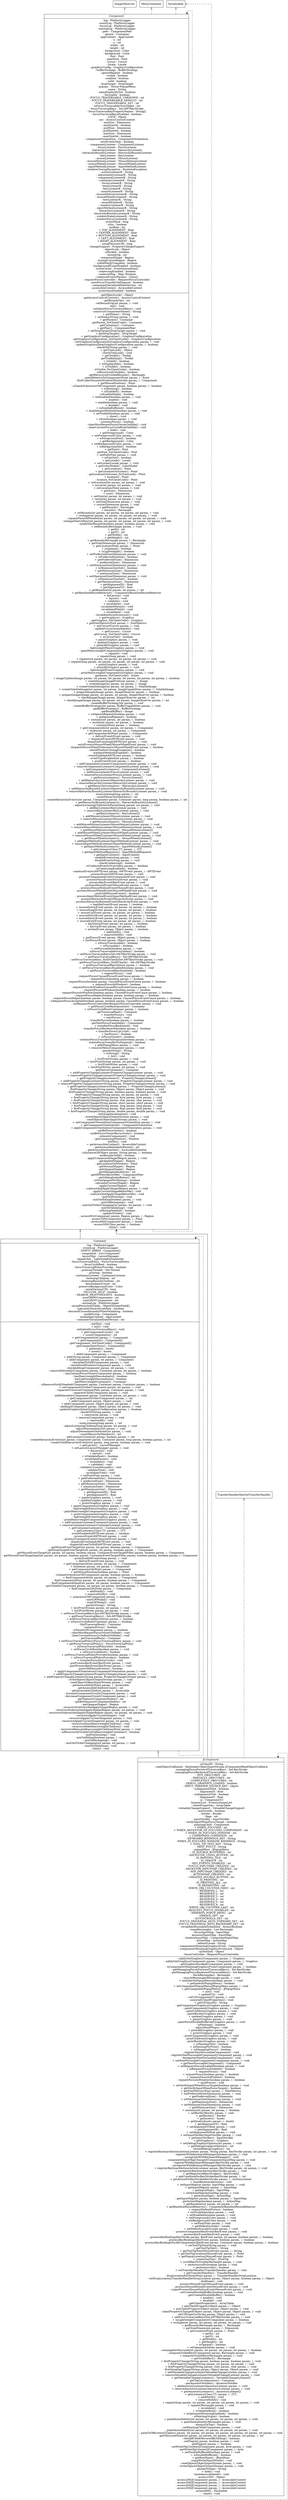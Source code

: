 digraph uml{rankdir=BT;splines=ortho;concentrate=true;node[shape = box];JComponent->Container [arrowhead="onormal"];Container->Component [arrowhead="onormal"];Component->ImageObserver [arrowhead="onormal",style="dashed"];Component->MenuContainer [arrowhead="onormal",style="dashed"];Component->Serializable [arrowhead="onormal",style="dashed"];Component[shape = "record",label=<{ <i>Component</i>|- log : PlatformLogger<br/>- eventLog : PlatformLogger<br/>- focusLog : PlatformLogger<br/>- mixingLog : PlatformLogger<br/>- peer : ComponentPeer<br/>- parent : Container<br/>- appContext : AppContext<br/>- x : int<br/>- y : int<br/>- width : int<br/>- height : int<br/>- foreground : Color<br/>- background : Color<br/>- font : Font<br/>- peerFont : Font<br/>- cursor : Cursor<br/>- locale : Locale<br/>- graphicsConfig : GraphicsConfiguration<br/>- bufferStrategy : BufferStrategy<br/>- ignoreRepaint : boolean<br/>- visible : boolean<br/>- enabled : boolean<br/>- valid : boolean<br/>- dropTarget : DropTarget<br/>- popups : Vector:PopupMenu<br/>- name : String<br/>- nameExplicitlySet : boolean<br/>- focusable : boolean<br/>- FOCUS_TRAVERSABLE_UNKNOWN : int<br/>- FOCUS_TRAVERSABLE_DEFAULT : int<br/>- FOCUS_TRAVERSABLE_SET : int<br/>- isFocusTraversableOverridden : int<br/>- focusTraversalKeys : Set:AWTKeyStroke<br/>- focusTraversalKeyPropertyNames : String[]<br/>- focusTraversalKeysEnabled : boolean<br/>- LOCK : Object<br/>- acc : AccessControlContext<br/>- minSize : Dimension<br/>- minSizeSet : boolean<br/>- prefSize : Dimension<br/>- prefSizeSet : boolean<br/>- maxSize : Dimension<br/>- maxSizeSet : boolean<br/>- componentOrientation : ComponentOrientation<br/>- newEventsOnly : boolean<br/>- componentListener : ComponentListener<br/>- focusListener : FocusListener<br/>- hierarchyListener : HierarchyListener<br/>- hierarchyBoundsListener : HierarchyBoundsListener<br/>- keyListener : KeyListener<br/>- mouseListener : MouseListener<br/>- mouseMotionListener : MouseMotionListener<br/>- mouseWheelListener : MouseWheelListener<br/>- inputMethodListener : InputMethodListener<br/>- windowClosingException : RuntimeException<br/>- actionListenerK : String<br/>- adjustmentListenerK : String<br/>- componentListenerK : String<br/>- containerListenerK : String<br/>- focusListenerK : String<br/>- itemListenerK : String<br/>- keyListenerK : String<br/>- mouseListenerK : String<br/>- mouseMotionListenerK : String<br/>- mouseWheelListenerK : String<br/>- textListenerK : String<br/>- ownedWindowK : String<br/>- windowListenerK : String<br/>- inputMethodListenerK : String<br/>- hierarchyListenerK : String<br/>- hierarchyBoundsListenerK : String<br/>- windowStateListenerK : String<br/>- windowFocusListenerK : String<br/>- eventMask : long<br/>- isInc : boolean<br/>- incRate : int<br/>+ TOP_ALIGNMENT : float<br/>+ CENTER_ALIGNMENT : float<br/>+ BOTTOM_ALIGNMENT : float<br/>+ LEFT_ALIGNMENT : float<br/>+ RIGHT_ALIGNMENT : float<br/>- serialVersionUID : long<br/>- changeSupport : PropertyChangeSupport<br/>- objectLock : Object<br/>- isPacked : boolean<br/>- boundsOp : int<br/>- compoundShape : Region<br/>- mixingCutoutRegion : Region<br/>- isAddNotifyComplete : boolean<br/>- backgroundEraseDisabled : boolean<br/>- eventCache : EventQueueItem[]<br/>- coalescingEnabled : boolean<br/>- coalesceMap : Map: Boolean<br/>- coalesceEventsParams : Class[]<br/>- requestFocusController : RequestFocusController<br/>- autoFocusTransferOnDisposal : boolean<br/>- componentSerializedDataVersion : int<br/>- accessibleContext : AccessibleContext<br/>- assertionsDisabled : boolean<br/>|- getObjectLock() : Object<br/>- getAccessControlContext() : AccessControlContext<br/>- getBoundsOp() : int<br/>- setBoundsOp(int param, ) : void<br/>- init() : void<br/>- initializeFocusTraversalKeys() : void<br/>- constructComponentName() : String<br/>+ getName() : String<br/>+ setName(String param, ) : void<br/>+ getParent() : Container<br/>- getParent_NoClientCode() : Container<br/>- getContainer() : Container<br/>+ getPeer() : ComponentPeer<br/>+ setDropTarget(DropTarget param, ) : void<br/>+ getDropTarget() : DropTarget<br/>+ getGraphicsConfiguration() : GraphicsConfiguration<br/>- getGraphicsConfiguration_NoClientCode() : GraphicsConfiguration<br/>- setGraphicsConfiguration(GraphicsConfiguration param, ) : void<br/>- updateGraphicsData(GraphicsConfiguration param, ) : boolean<br/>- checkGD(String param, ) : void<br/>+ getTreeLock() : Object<br/>- checkTreeLock() : void<br/>+ getToolkit() : Toolkit<br/>- getToolkitImpl() : Toolkit<br/>+ isValid() : boolean<br/>+ isDisplayable() : boolean<br/>+ isVisible() : boolean<br/>- isVisible_NoClientCode() : boolean<br/>- isRecursivelyVisible() : boolean<br/>- getRecursivelyVisibleBounds() : Rectangle<br/>- pointRelativeToComponent(Point param, ) : Point<br/>- findUnderMouseInWindow(PointerInfo param, ) : Component<br/>+ getMousePosition() : Point<br/>- isSameOrAncestorOf(Component param, boolean param, ) : boolean<br/>+ isShowing() : boolean<br/>+ isEnabled() : boolean<br/>- isEnabledImpl() : boolean<br/>+ setEnabled(boolean param, ) : void<br/>+ enable() : void<br/>+ enable(boolean param, ) : void<br/>+ disable() : void<br/>+ isDoubleBuffered() : boolean<br/>+ enableInputMethods(boolean param, ) : void<br/>+ setVisible(boolean param, ) : void<br/>+ show() : void<br/>+ show(boolean param, ) : void<br/>- containsFocus() : boolean<br/>- clearMostRecentFocusOwnerOnHide() : void<br/>- clearCurrentFocusCycleRootOnHide() : void<br/>+ hide() : void<br/>+ getForeground() : Color<br/>+ setForeground(Color param, ) : void<br/>+ isForegroundSet() : boolean<br/>+ getBackground() : Color<br/>+ setBackground(Color param, ) : void<br/>+ isBackgroundSet() : boolean<br/>+ getFont() : Font<br/>- getFont_NoClientCode() : Font<br/>+ setFont(Font param, ) : void<br/>+ isFontSet() : boolean<br/>+ getLocale() : Locale<br/>+ setLocale(Locale param, ) : void<br/>+ getColorModel() : ColorModel<br/>+ getLocation() : Point<br/>+ getLocationOnScreen() : Point<br/>- getLocationOnScreen_NoTreeLock() : Point<br/>+ location() : Point<br/>- location_NoClientCode() : Point<br/>+ setLocation(int param, int param, ) : void<br/>+ move(int param, int param, ) : void<br/>+ setLocation(Point param, ) : void<br/>+ getSize() : Dimension<br/>+ size() : Dimension<br/>+ setSize(int param, int param, ) : void<br/>+ resize(int param, int param, ) : void<br/>+ setSize(Dimension param, ) : void<br/>+ resize(Dimension param, ) : void<br/>+ getBounds() : Rectangle<br/>+ bounds() : Rectangle<br/>+ setBounds(int param, int param, int param, int param, ) : void<br/>+ reshape(int param, int param, int param, int param, ) : void<br/>- repaintParentIfNeeded(int param, int param, int param, int param, ) : void<br/>- reshapeNativePeer(int param, int param, int param, int param, int param, ) : void<br/>- notifyNewBounds(boolean param, boolean param, ) : void<br/>+ setBounds(Rectangle param, ) : void<br/>+ getX() : int<br/>+ getY() : int<br/>+ getWidth() : int<br/>+ getHeight() : int<br/>+ getBounds(Rectangle param, ) : Rectangle<br/>+ getSize(Dimension param, ) : Dimension<br/>+ getLocation(Point param, ) : Point<br/>+ isOpaque() : boolean<br/>+ isLightweight() : boolean<br/>+ setPreferredSize(Dimension param, ) : void<br/>+ isPreferredSizeSet() : boolean<br/>+ getPreferredSize() : Dimension<br/>+ preferredSize() : Dimension<br/>+ setMinimumSize(Dimension param, ) : void<br/>+ isMinimumSizeSet() : boolean<br/>+ getMinimumSize() : Dimension<br/>+ minimumSize() : Dimension<br/>+ setMaximumSize(Dimension param, ) : void<br/>+ isMaximumSizeSet() : boolean<br/>+ getMaximumSize() : Dimension<br/>+ getAlignmentX() : float<br/>+ getAlignmentY() : float<br/>+ getBaseline(int param, int param, ) : int<br/>+ getBaselineResizeBehavior() : ComponentBaselineResizeBehavior<br/>+ doLayout() : void<br/>+ layout() : void<br/>+ validate() : void<br/>+ invalidate() : void<br/>- invalidateParent() : void<br/>- invalidateIfValid() : void<br/>+ revalidate() : void<br/>- revalidateSynchronously() : void<br/>+ getGraphics() : Graphics<br/>- getGraphics_NoClientCode() : Graphics<br/>+ getFontMetrics(Font param, ) : FontMetrics<br/>+ setCursor(Cursor param, ) : void<br/>- updateCursorImmediately() : void<br/>+ getCursor() : Cursor<br/>- getCursor_NoClientCode() : Cursor<br/>+ isCursorSet() : boolean<br/>+ paint(Graphics param, ) : void<br/>+ update(Graphics param, ) : void<br/>+ paintAll(Graphics param, ) : void<br/>- lightweightPaint(Graphics param, ) : void<br/>- paintHeavyweightComponents(Graphics param, ) : void<br/>+ repaint() : void<br/>+ repaint(long param, ) : void<br/>+ repaint(int param, int param, int param, int param, ) : void<br/>+ repaint(long param, int param, int param, int param, int param, ) : void<br/>+ print(Graphics param, ) : void<br/>+ printAll(Graphics param, ) : void<br/>- lightweightPrint(Graphics param, ) : void<br/>- printHeavyweightComponents(Graphics param, ) : void<br/>- getInsets_NoClientCode() : Insets<br/>+ imageUpdate(Image param, int param, int param, int param, int param, int param, ) : boolean<br/>+ createImage(ImageProducer param, ) : Image<br/>+ createImage(int param, int param, ) : Image<br/>+ createVolatileImage(int param, int param, ) : VolatileImage<br/>+ createVolatileImage(int param, int param, ImageCapabilities param, ) : VolatileImage<br/>+ prepareImage(Image param, ImageObserver param, ) : boolean<br/>+ prepareImage(Image param, int param, int param, ImageObserver param, ) : boolean<br/>+ checkImage(Image param, ImageObserver param, ) : int<br/>+ checkImage(Image param, int param, int param, ImageObserver param, ) : int<br/>- createBufferStrategy(int param, ) : void<br/>- createBufferStrategy(int param, BufferCapabilities param, ) : void<br/>- getBufferStrategy() : BufferStrategy<br/>- getBackBuffer() : Image<br/>+ setIgnoreRepaint(boolean param, ) : void<br/>+ getIgnoreRepaint() : boolean<br/>+ contains(int param, int param, ) : boolean<br/>+ inside(int param, int param, ) : boolean<br/>+ contains(Point param, ) : boolean<br/>+ getComponentAt(int param, int param, ) : Component<br/>+ locate(int param, int param, ) : Component<br/>+ getComponentAt(Point param, ) : Component<br/>+ deliverEvent(Event param, ) : void<br/>+ dispatchEvent(AWTEvent param, ) : void<br/>- dispatchEventImpl(AWTEvent param, ) : void<br/>- autoProcessMouseWheel(MouseWheelEvent param, ) : void<br/>- dispatchMouseWheelToAncestor(MouseWheelEvent param, ) : boolean<br/>- checkWindowClosingException() : boolean<br/>- areInputMethodsEnabled() : boolean<br/>- eventEnabled(AWTEvent param, ) : boolean<br/>- eventTypeEnabled(int param, ) : boolean<br/>+ postEvent(Event param, ) : boolean<br/>+ addComponentListener(ComponentListener param, ) : void<br/>+ removeComponentListener(ComponentListener param, ) : void<br/>+ getComponentListeners() : ComponentListener[]<br/>+ addFocusListener(FocusListener param, ) : void<br/>+ removeFocusListener(FocusListener param, ) : void<br/>+ getFocusListeners() : FocusListener[]<br/>+ addHierarchyListener(HierarchyListener param, ) : void<br/>+ removeHierarchyListener(HierarchyListener param, ) : void<br/>+ getHierarchyListeners() : HierarchyListener[]<br/>+ addHierarchyBoundsListener(HierarchyBoundsListener param, ) : void<br/>+ removeHierarchyBoundsListener(HierarchyBoundsListener param, ) : void<br/>- numListening(long param, ) : int<br/>- countHierarchyMembers() : int<br/>- createHierarchyEvents(int param, Component param, Container param, long param, boolean param, ) : int<br/>+ getHierarchyBoundsListeners() : HierarchyBoundsListener[]<br/>- adjustListeningChildrenOnParent(long param, int param, ) : void<br/>+ addKeyListener(KeyListener param, ) : void<br/>+ removeKeyListener(KeyListener param, ) : void<br/>+ getKeyListeners() : KeyListener[]<br/>+ addMouseListener(MouseListener param, ) : void<br/>+ removeMouseListener(MouseListener param, ) : void<br/>+ getMouseListeners() : MouseListener[]<br/>+ addMouseMotionListener(MouseMotionListener param, ) : void<br/>+ removeMouseMotionListener(MouseMotionListener param, ) : void<br/>+ getMouseMotionListeners() : MouseMotionListener[]<br/>+ addMouseWheelListener(MouseWheelListener param, ) : void<br/>+ removeMouseWheelListener(MouseWheelListener param, ) : void<br/>+ getMouseWheelListeners() : MouseWheelListener[]<br/>+ addInputMethodListener(InputMethodListener param, ) : void<br/>+ removeInputMethodListener(InputMethodListener param, ) : void<br/>+ getInputMethodListeners() : InputMethodListener[]<br/>+ getListeners(Class:TT; param, ) : [TT;<br/>+ getInputMethodRequests() : InputMethodRequests<br/>+ getInputContext() : InputContext<br/>- enableEvents(long param, ) : void<br/>- disableEvents(long param, ) : void<br/>- checkCoalescing() : boolean<br/>- isCoalesceEventsOverriden( param, ) : boolean<br/>- isCoalescingEnabled() : boolean<br/>- coalesceEvents(AWTEvent param, AWTEvent param, ) : AWTEvent<br/>- processEvent(AWTEvent param, ) : void<br/>- processComponentEvent(ComponentEvent param, ) : void<br/>- processFocusEvent(FocusEvent param, ) : void<br/>- processKeyEvent(KeyEvent param, ) : void<br/>- processMouseEvent(MouseEvent param, ) : void<br/>- processMouseMotionEvent(MouseEvent param, ) : void<br/>- processMouseWheelEvent(MouseWheelEvent param, ) : void<br/>- postsOldMouseEvents() : boolean<br/>- processInputMethodEvent(InputMethodEvent param, ) : void<br/>- processHierarchyEvent(HierarchyEvent param, ) : void<br/>- processHierarchyBoundsEvent(HierarchyEvent param, ) : void<br/>+ handleEvent(Event param, ) : boolean<br/>+ mouseDown(Event param, int param, int param, ) : boolean<br/>+ mouseDrag(Event param, int param, int param, ) : boolean<br/>+ mouseUp(Event param, int param, int param, ) : boolean<br/>+ mouseMove(Event param, int param, int param, ) : boolean<br/>+ mouseEnter(Event param, int param, int param, ) : boolean<br/>+ mouseExit(Event param, int param, int param, ) : boolean<br/>+ keyDown(Event param, int param, ) : boolean<br/>+ keyUp(Event param, int param, ) : boolean<br/>+ action(Event param, Object param, ) : boolean<br/>+ addNotify() : void<br/>+ removeNotify() : void<br/>+ gotFocus(Event param, Object param, ) : boolean<br/>+ lostFocus(Event param, Object param, ) : boolean<br/>+ isFocusTraversable() : boolean<br/>+ isFocusable() : boolean<br/>+ setFocusable(boolean param, ) : void<br/>- isFocusTraversableOverridden() : boolean<br/>+ setFocusTraversalKeys(Set:AWTKeyStroke param, ) : void<br/>+ getFocusTraversalKeys() : Set:AWTKeyStroke<br/>- setFocusTraversalKeys_NoIDCheck(Set:AWTKeyStroke param, ) : void<br/>- getFocusTraversalKeys_NoIDCheck() : Set:AWTKeyStroke<br/>+ areFocusTraversalKeysSet(int param, ) : boolean<br/>+ setFocusTraversalKeysEnabled(boolean param, ) : void<br/>+ getFocusTraversalKeysEnabled() : boolean<br/>+ requestFocus() : void<br/>- requestFocus(CausedFocusEventCause param, ) : boolean<br/>- requestFocus(boolean param, ) : boolean<br/>- requestFocus(boolean param, CausedFocusEventCause param, ) : boolean<br/>+ requestFocusInWindow() : boolean<br/>- requestFocusInWindow(CausedFocusEventCause param, ) : boolean<br/>- requestFocusInWindow(boolean param, ) : boolean<br/>- requestFocusInWindow(boolean param, CausedFocusEventCause param, ) : boolean<br/>- requestFocusHelper(boolean param, boolean param, ) : boolean<br/>- requestFocusHelper(boolean param, boolean param, CausedFocusEventCause param, ) : boolean<br/>- isRequestFocusAccepted(boolean param, boolean param, CausedFocusEventCause param, ) : boolean<br/>- setRequestFocusController(RequestFocusController param, ) : void<br/>+ getFocusCycleRootAncestor() : Container<br/>+ isFocusCycleRoot(Container param, ) : boolean<br/>- getTraversalRoot() : Container<br/>+ transferFocus() : void<br/>+ nextFocus() : void<br/>- transferFocus(boolean param, ) : boolean<br/>- getNextFocusCandidate() : Component<br/>+ transferFocusBackward() : void<br/>- transferFocusBackward(boolean param, ) : boolean<br/>+ transferFocusUpCycle() : void<br/>+ hasFocus() : boolean<br/>+ isFocusOwner() : boolean<br/>- setAutoFocusTransferOnDisposal(boolean param, ) : void<br/>- isAutoFocusTransferOnDisposal() : boolean<br/>+ add(PopupMenu param, ) : void<br/>+ remove(MenuComponent param, ) : void<br/>- paramString() : String<br/>+ toString() : String<br/>+ list() : void<br/>+ list(PrintStream param, ) : void<br/>+ list(PrintStream param, int param, ) : void<br/>+ list(PrintWriter param, ) : void<br/>+ list(PrintWriter param, int param, ) : void<br/>- getNativeContainer() : Container<br/>+ addPropertyChangeListener(PropertyChangeListener param, ) : void<br/>+ removePropertyChangeListener(PropertyChangeListener param, ) : void<br/>+ getPropertyChangeListeners() : PropertyChangeListener[]<br/>+ addPropertyChangeListener(String param, PropertyChangeListener param, ) : void<br/>+ removePropertyChangeListener(String param, PropertyChangeListener param, ) : void<br/>+ getPropertyChangeListeners(String param, ) : PropertyChangeListener[]<br/>- firePropertyChange(String param, Object param, Object param, ) : void<br/>- firePropertyChange(String param, boolean param, boolean param, ) : void<br/>- firePropertyChange(String param, int param, int param, ) : void<br/>+ firePropertyChange(String param, byte param, byte param, ) : void<br/>+ firePropertyChange(String param, char param, char param, ) : void<br/>+ firePropertyChange(String param, short param, short param, ) : void<br/>+ firePropertyChange(String param, long param, long param, ) : void<br/>+ firePropertyChange(String param, float param, float param, ) : void<br/>+ firePropertyChange(String param, double param, double param, ) : void<br/>- doSwingSerialization() : void<br/>- writeObject(ObjectOutputStream param, ) : void<br/>- readObject(ObjectInputStream param, ) : void<br/>+ setComponentOrientation(ComponentOrientation param, ) : void<br/>+ getComponentOrientation() : ComponentOrientation<br/>+ applyComponentOrientation(ComponentOrientation param, ) : void<br/>- canBeFocusOwner() : boolean<br/>- canBeFocusOwnerRecursively() : boolean<br/>- relocateComponent() : void<br/>- getContainingWindow() : Window<br/>- initIDs() : void<br/>+ getAccessibleContext() : AccessibleContext<br/>- getAccessibleIndexInParent() : int<br/>- getAccessibleStateSet() : AccessibleStateSet<br/>- isInstanceOf(Object param, String param, ) : boolean<br/>- areBoundsValid() : boolean<br/>- applyCompoundShape(Region param, ) : void<br/>- getAppliedShape() : Region<br/>- getLocationOnWindow() : Point<br/>- getNormalShape() : Region<br/>- getOpaqueShape() : Region<br/>- getSiblingIndexAbove() : int<br/>- getHWPeerAboveMe() : ComponentPeer<br/>- getSiblingIndexBelow() : int<br/>- isNonOpaqueForMixing() : boolean<br/>- calculateCurrentShape() : Region<br/>- applyCurrentShape() : void<br/>- subtractAndApplyShape(Region param, ) : void<br/>- applyCurrentShapeBelowMe() : void<br/>- subtractAndApplyShapeBelowMe() : void<br/>- mixOnShowing() : void<br/>- mixOnHiding(boolean param, ) : void<br/>- mixOnReshaping() : void<br/>- mixOnZOrderChanging(int param, int param, ) : void<br/>- mixOnValidating() : void<br/>- isMixingNeeded() : boolean<br/>- updateZOrder() : void<br/>- access002(Component param, Region param, ) : Region<br/>- access100(Component param, ) : Point<br/>- access400(Component param, ) : Insets<br/>- access500(Class param, ) : boolean<br/>- clinit() : void<br/>}>];Component->Component [arrowhead="vee",style="dashed"];Container[shape = "record",label=<{ Container|- log : PlatformLogger<br/>- eventLog : PlatformLogger<br/>- EMPTY_ARRAY : Component[]<br/>- component : List:Component<br/>- layoutMgr : LayoutManager<br/>- dispatcher : LightweightDispatcher<br/>- focusTraversalPolicy : FocusTraversalPolicy<br/>- focusCycleRoot : boolean<br/>- focusTraversalPolicyProvider : boolean<br/>- printingThreads : Set:Thread<br/>- printing : boolean<br/>- containerListener : ContainerListener<br/>- listeningChildren : int<br/>- listeningBoundsChildren : int<br/>- descendantsCount : int<br/>- preserveBackgroundColor : Color<br/>- serialVersionUID : long<br/>- INCLUDE_SELF : boolean<br/>- SEARCH_HEAVYWEIGHTS : boolean<br/>- numOfHWComponents : int<br/>- numOfLWComponents : int<br/>- mixingLog : PlatformLogger<br/>- serialPersistentFields : ObjectStreamField[]<br/>- isJavaAwtSmartInvalidate : boolean<br/>- descendUnconditionallyWhenValidating : boolean<br/>- modalComp : Component<br/>- modalAppContext : AppContext<br/>- containerSerializedDataVersion : int<br/>|- initIDs() : void<br/>+ init() : void<br/>- initializeFocusTraversalKeys() : void<br/>+ getComponentCount() : int<br/>+ countComponents() : int<br/>+ getComponent(int param, ) : Component<br/>+ getComponents() : Component[]<br/>- getComponents_NoClientCode() : Component[]<br/>- getComponentsSync() : Component[]<br/>+ getInsets() : Insets<br/>+ insets() : Insets<br/>+ add(Component param, ) : Component<br/>+ add(String param, Component param, ) : Component<br/>+ add(Component param, int param, ) : Component<br/>- checkAddToSelf(Component param, ) : void<br/>- checkNotAWindow(Component param, ) : void<br/>- checkAdding(Component param, int param, ) : void<br/>- removeDelicately(Component param, Container param, int param, ) : boolean<br/>- canContainFocusOwner(Component param, ) : boolean<br/>- hasHeavyweightDescendants() : boolean<br/>- hasLightweightDescendants() : boolean<br/>- getHeavyweightContainer() : Container<br/>- isRemoveNotifyNeeded(Component param, Container param, Container param, ) : boolean<br/>+ setComponentZOrder(Component param, int param, ) : void<br/>- reparentTraverse(ContainerPeer param, Container param, ) : void<br/>- reparentChild(Component param, ) : void<br/>- addDelicately(Component param, Container param, int param, ) : void<br/>+ getComponentZOrder(Component param, ) : int<br/>+ add(Component param, Object param, ) : void<br/>+ add(Component param, Object param, int param, ) : void<br/>- addImpl(Component param, Object param, int param, ) : void<br/>- updateGraphicsData(GraphicsConfiguration param, ) : boolean<br/>- checkGD(String param, ) : void<br/>+ remove(int param, ) : void<br/>+ remove(Component param, ) : void<br/>+ removeAll() : void<br/>- numListening(long param, ) : int<br/>- adjustListeningChildren(long param, int param, ) : void<br/>- adjustDescendants(int param, ) : void<br/>- adjustDecendantsOnParent(int param, ) : void<br/>- countHierarchyMembers() : int<br/>- getListenersCount(int param, boolean param, ) : int<br/>- createHierarchyEvents(int param, Component param, Container param, long param, boolean param, ) : int<br/>- createChildHierarchyEvents(int param, long param, boolean param, ) : void<br/>+ getLayout() : LayoutManager<br/>+ setLayout(LayoutManager param, ) : void<br/>+ doLayout() : void<br/>+ layout() : void<br/>+ isValidateRoot() : boolean<br/>- invalidateParent() : void<br/>+ invalidate() : void<br/>+ validate() : void<br/>- validateUnconditionally() : void<br/>- validateTree() : void<br/>- invalidateTree() : void<br/>+ setFont(Font param, ) : void<br/>+ getPreferredSize() : Dimension<br/>+ preferredSize() : Dimension<br/>+ getMinimumSize() : Dimension<br/>+ minimumSize() : Dimension<br/>+ getMaximumSize() : Dimension<br/>+ getAlignmentX() : float<br/>+ getAlignmentY() : float<br/>+ paint(Graphics param, ) : void<br/>+ update(Graphics param, ) : void<br/>+ print(Graphics param, ) : void<br/>+ paintComponents(Graphics param, ) : void<br/>- lightweightPaint(Graphics param, ) : void<br/>- paintHeavyweightComponents(Graphics param, ) : void<br/>+ printComponents(Graphics param, ) : void<br/>- lightweightPrint(Graphics param, ) : void<br/>- printHeavyweightComponents(Graphics param, ) : void<br/>+ addContainerListener(ContainerListener param, ) : void<br/>+ removeContainerListener(ContainerListener param, ) : void<br/>+ getContainerListeners() : ContainerListener[]<br/>+ getListeners(Class:TT; param, ) : [TT;<br/>- eventEnabled(AWTEvent param, ) : boolean<br/>- processEvent(AWTEvent param, ) : void<br/>- processContainerEvent(ContainerEvent param, ) : void<br/>- dispatchEventImpl(AWTEvent param, ) : void<br/>- dispatchEventToSelf(AWTEvent param, ) : void<br/>- getMouseEventTarget(int param, int param, boolean param, ) : Component<br/>- getDropTargetEventTarget(int param, int param, boolean param, ) : Component<br/>- getMouseEventTarget(int param, int param, boolean param, ContainerEventTargetFilter param, boolean param, ) : Component<br/>- getMouseEventTargetImpl(int param, int param, boolean param, ContainerEventTargetFilter param, boolean param, boolean param, ) : Component<br/>- proxyEnableEvents(long param, ) : void<br/>+ deliverEvent(Event param, ) : void<br/>+ getComponentAt(int param, int param, ) : Component<br/>+ locate(int param, int param, ) : Component<br/>+ getComponentAt(Point param, ) : Component<br/>+ getMousePosition(boolean param, ) : Point<br/>- isSameOrAncestorOf(Component param, boolean param, ) : boolean<br/>+ findComponentAt(int param, int param, ) : Component<br/>- findComponentAt(int param, int param, boolean param, ) : Component<br/>- findComponentAtImpl(int param, int param, boolean param, ) : Component<br/>- getChildAt(Component param, int param, int param, boolean param, ) : Component<br/>+ findComponentAt(Point param, ) : Component<br/>+ addNotify() : void<br/>+ removeNotify() : void<br/>+ isAncestorOf(Component param, ) : boolean<br/>- startLWModal() : void<br/>- stopLWModal() : void<br/>- paramString() : String<br/>+ list(PrintStream param, int param, ) : void<br/>+ list(PrintWriter param, int param, ) : void<br/>+ setFocusTraversalKeys(Set:AWTKeyStroke param, ) : void<br/>+ getFocusTraversalKeys() : Set:AWTKeyStroke<br/>+ areFocusTraversalKeysSet(int param, ) : boolean<br/>+ isFocusCycleRoot(Container param, ) : boolean<br/>- findTraversalRoot() : Container<br/>- containsFocus() : boolean<br/>- isParentOf(Component param, ) : boolean<br/>- clearMostRecentFocusOwnerOnHide() : void<br/>- clearCurrentFocusCycleRootOnHide() : void<br/>- getTraversalRoot() : Container<br/>+ setFocusTraversalPolicy(FocusTraversalPolicy param, ) : void<br/>+ getFocusTraversalPolicy() : FocusTraversalPolicy<br/>+ isFocusTraversalPolicySet() : boolean<br/>+ setFocusCycleRoot(boolean param, ) : void<br/>+ isFocusCycleRoot() : boolean<br/>+ setFocusTraversalPolicyProvider(boolean param, ) : void<br/>+ isFocusTraversalPolicyProvider() : boolean<br/>+ transferFocusDownCycle() : void<br/>- preProcessKeyEvent(KeyEvent param, ) : void<br/>- postProcessKeyEvent(KeyEvent param, ) : void<br/>- postsOldMouseEvents() : boolean<br/>+ applyComponentOrientation(ComponentOrientation param, ) : void<br/>+ addPropertyChangeListener(PropertyChangeListener param, ) : void<br/>+ addPropertyChangeListener(String param, PropertyChangeListener param, ) : void<br/>- writeObject(ObjectOutputStream param, ) : void<br/>- readObject(ObjectInputStream param, ) : void<br/>- getAccessibleAt(Point param, ) : Accessible<br/>- getAccessibleChildrenCount() : int<br/>- getAccessibleChild(int param, ) : Accessible<br/>- increaseComponentCount(Component param, ) : void<br/>- decreaseComponentCount(Component param, ) : void<br/>- getTopmostComponentIndex() : int<br/>- getBottommostComponentIndex() : int<br/>- getOpaqueShape() : Region<br/>- recursiveSubtractAndApplyShape(Region param, ) : void<br/>- recursiveSubtractAndApplyShape(Region param, int param, ) : void<br/>- recursiveSubtractAndApplyShape(Region param, int param, int param, ) : void<br/>- recursiveApplyCurrentShape() : void<br/>- recursiveApplyCurrentShape(int param, ) : void<br/>- recursiveApplyCurrentShape(int param, int param, ) : void<br/>- recursiveShowHeavyweightChildren() : void<br/>- recursiveHideHeavyweightChildren() : void<br/>- recursiveRelocateHeavyweightChildren(Point param, ) : void<br/>- isRecursivelyVisibleUpToHeavyweightContainer() : boolean<br/>- mixOnShowing() : void<br/>- mixOnHiding(boolean param, ) : void<br/>- mixOnReshaping() : void<br/>- mixOnZOrderChanging(int param, int param, ) : void<br/>- mixOnValidating() : void<br/>- clinit() : void<br/>}>];Component->Container [arrowhead="vee"];Container->Component [arrowhead="vee",label="0..n"];Component->Component [arrowhead="vee",style="dashed"];Container->Container [arrowhead="vee",style="dashed"];JComponent->Serializable [arrowhead="onormal",style="dashed"];JComponent->TransferHandlerHasGetTransferHandler [arrowhead="onormal",style="dashed"];JComponent[shape = "record",label=<{ <i>JComponent</i>|- uiClassID : String<br/>- readObjectCallbacks : Hashtable:ObjectInputStream JComponentReadObjectCallback<br/>- managingFocusForwardTraversalKeys : Set:KeyStroke<br/>- managingFocusBackwardTraversalKeys : Set:KeyStroke<br/>- NOT_OBSCURED : int<br/>- PARTIALLY_OBSCURED : int<br/>- COMPLETELY_OBSCURED : int<br/>- DEBUG_GRAPHICS_LOADED : boolean<br/>- INPUT_VERIFIER_SOURCE_KEY : Object<br/>- isAlignmentXSet : boolean<br/>- alignmentX : float<br/>- isAlignmentYSet : boolean<br/>- alignmentY : float<br/>- ui : ComponentUI<br/>- listenerList : EventListenerList<br/>- clientProperties : ArrayTable<br/>- vetoableChangeSupport : VetoableChangeSupport<br/>- autoscrolls : boolean<br/>- border : Border<br/>- flags : int<br/>- inputVerifier : InputVerifier<br/>- verifyInputWhenFocusTarget : boolean<br/>- paintingChild : Component<br/>+ WHEN_FOCUSED : int<br/>+ WHEN_ANCESTOR_OF_FOCUSED_COMPONENT : int<br/>+ WHEN_IN_FOCUSED_WINDOW : int<br/>+ UNDEFINED_CONDITION : int<br/>- KEYBOARD_BINDINGS_KEY : String<br/>- WHEN_IN_FOCUSED_WINDOW_BINDINGS : String<br/>+ TOOL_TIP_TEXT_KEY : String<br/>- NEXT_FOCUS : String<br/>- popupMenu : JPopupMenu<br/>- IS_DOUBLE_BUFFERED : int<br/>- ANCESTOR_USING_BUFFER : int<br/>- IS_PAINTING_TILE : int<br/>- IS_OPAQUE : int<br/>- KEY_EVENTS_ENABLED : int<br/>- FOCUS_INPUTMAP_CREATED : int<br/>- ANCESTOR_INPUTMAP_CREATED : int<br/>- WIF_INPUTMAP_CREATED : int<br/>- ACTIONMAP_CREATED : int<br/>- CREATED_DOUBLE_BUFFER : int<br/>- IS_PRINTING : int<br/>- IS_PRINTING_ALL : int<br/>- IS_REPAINTING : int<br/>- WRITE_OBJ_COUNTER_FIRST : int<br/>- RESERVED_1 : int<br/>- RESERVED_2 : int<br/>- RESERVED_3 : int<br/>- RESERVED_4 : int<br/>- RESERVED_5 : int<br/>- RESERVED_6 : int<br/>- WRITE_OBJ_COUNTER_LAST : int<br/>- REQUEST_FOCUS_DISABLED : int<br/>- INHERITS_POPUP_MENU : int<br/>- OPAQUE_SET : int<br/>- AUTOSCROLLS_SET : int<br/>- FOCUS_TRAVERSAL_KEYS_FORWARD_SET : int<br/>- FOCUS_TRAVERSAL_KEYS_BACKWARD_SET : int<br/>- revalidateRunnableScheduled : AtomicBoolean<br/>- tempRectangles : List:Rectangle<br/>- focusInputMap : InputMap<br/>- ancestorInputMap : InputMap<br/>- windowInputMap : ComponentInputMap<br/>- actionMap : ActionMap<br/>- defaultLocale : String<br/>- componentObtainingGraphicsFrom : Component<br/>- componentObtainingGraphicsFromLock : Object<br/>- aaTextInfo : Object<br/>- focusController : RequestFocusController<br/>|- safelyGetGraphics(Component param, ) : Graphics<br/>- safelyGetGraphics(Component param, Component param, ) : Graphics<br/>- getGraphicsInvoked(Component param, ) : void<br/>- isComponentObtainingGraphicsFrom(Component param, ) : boolean<br/>- getManagingFocusForwardTraversalKeys() : Set:KeyStroke<br/>- getManagingFocusBackwardTraversalKeys() : Set:KeyStroke<br/>- fetchRectangle() : Rectangle<br/>- recycleRectangle(Rectangle param, ) : void<br/>+ setInheritsPopupMenu(boolean param, ) : void<br/>+ getInheritsPopupMenu() : boolean<br/>+ setComponentPopupMenu(JPopupMenu param, ) : void<br/>+ getComponentPopupMenu() : JPopupMenu<br/>+ init() : void<br/>+ updateUI() : void<br/>- setUI(ComponentUI param, ) : void<br/>- uninstallUIAndProperties() : void<br/>+ getUIClassID() : String<br/>- getComponentGraphics(Graphics param, ) : Graphics<br/>- paintComponent(Graphics param, ) : void<br/>- paintChildren(Graphics param, ) : void<br/>- paintBorder(Graphics param, ) : void<br/>+ update(Graphics param, ) : void<br/>+ paint(Graphics param, ) : void<br/>- paintForceDoubleBuffered(Graphics param, ) : void<br/>- isPainting() : boolean<br/>- adjustPaintFlags() : void<br/>+ printAll(Graphics param, ) : void<br/>+ print(Graphics param, ) : void<br/>- printComponent(Graphics param, ) : void<br/>- printChildren(Graphics param, ) : void<br/>- printBorder(Graphics param, ) : void<br/>+ isPaintingTile() : boolean<br/>+ isPaintingForPrint() : boolean<br/>+ isManagingFocus() : boolean<br/>- registerNextFocusableComponent() : void<br/>- registerNextFocusableComponent(Component param, ) : void<br/>- deregisterNextFocusableComponent() : void<br/>+ setNextFocusableComponent(Component param, ) : void<br/>+ getNextFocusableComponent() : Component<br/>+ setRequestFocusEnabled(boolean param, ) : void<br/>+ isRequestFocusEnabled() : boolean<br/>+ requestFocus() : void<br/>+ requestFocus(boolean param, ) : boolean<br/>+ requestFocusInWindow() : boolean<br/>- requestFocusInWindow(boolean param, ) : boolean<br/>+ grabFocus() : void<br/>+ setVerifyInputWhenFocusTarget(boolean param, ) : void<br/>+ getVerifyInputWhenFocusTarget() : boolean<br/>+ getFontMetrics(Font param, ) : FontMetrics<br/>+ setPreferredSize(Dimension param, ) : void<br/>+ getPreferredSize() : Dimension<br/>+ setMaximumSize(Dimension param, ) : void<br/>+ getMaximumSize() : Dimension<br/>+ setMinimumSize(Dimension param, ) : void<br/>+ getMinimumSize() : Dimension<br/>+ contains(int param, int param, ) : boolean<br/>+ setBorder(Border param, ) : void<br/>+ getBorder() : Border<br/>+ getInsets() : Insets<br/>+ getInsets(Insets param, ) : Insets<br/>+ getAlignmentY() : float<br/>+ setAlignmentY(float param, ) : void<br/>+ getAlignmentX() : float<br/>+ setAlignmentX(float param, ) : void<br/>+ setInputVerifier(InputVerifier param, ) : void<br/>+ getInputVerifier() : InputVerifier<br/>+ getGraphics() : Graphics<br/>+ setDebugGraphicsOptions(int param, ) : void<br/>+ getDebugGraphicsOptions() : int<br/>- shouldDebugGraphics() : int<br/>+ registerKeyboardAction(ActionListener param, String param, KeyStroke param, int param, ) : void<br/>- registerWithKeyboardManager(boolean param, ) : void<br/>- unregisterWithKeyboardManager() : void<br/>- componentInputMapChanged(ComponentInputMap param, ) : void<br/>- registerWithKeyboardManager(KeyStroke param, ) : void<br/>- unregisterWithKeyboardManager(KeyStroke param, ) : void<br/>+ registerKeyboardAction(ActionListener param, KeyStroke param, int param, ) : void<br/>+ unregisterKeyboardAction(KeyStroke param, ) : void<br/>+ getRegisteredKeyStrokes() : KeyStroke[]<br/>+ getConditionForKeyStroke(KeyStroke param, ) : int<br/>+ getActionForKeyStroke(KeyStroke param, ) : ActionListener<br/>+ resetKeyboardActions() : void<br/>+ setInputMap(int param, InputMap param, ) : void<br/>+ getInputMap(int param, ) : InputMap<br/>+ getInputMap() : InputMap<br/>+ setActionMap(ActionMap param, ) : void<br/>+ getActionMap() : ActionMap<br/>- getInputMap(int param, boolean param, ) : InputMap<br/>- getActionMap(boolean param, ) : ActionMap<br/>+ getBaseline(int param, int param, ) : int<br/>+ getBaselineResizeBehavior() : ComponentBaselineResizeBehavior<br/>+ requestDefaultFocus() : boolean<br/>+ setVisible(boolean param, ) : void<br/>+ setEnabled(boolean param, ) : void<br/>+ setForeground(Color param, ) : void<br/>+ setBackground(Color param, ) : void<br/>+ setFont(Font param, ) : void<br/>+ getDefaultLocale() : Locale<br/>+ setDefaultLocale(Locale param, ) : void<br/>- processComponentKeyEvent(KeyEvent param, ) : void<br/>- processKeyEvent(KeyEvent param, ) : void<br/>- processKeyBinding(KeyStroke param, KeyEvent param, int param, boolean param, ) : boolean<br/>- processKeyBindings(KeyEvent param, boolean param, ) : boolean<br/>- processKeyBindingsForAllComponents(KeyEvent param, Container param, boolean param, ) : boolean<br/>+ setToolTipText(String param, ) : void<br/>+ getToolTipText() : String<br/>+ getToolTipText(MouseEvent param, ) : String<br/>+ getToolTipLocation(MouseEvent param, ) : Point<br/>+ getPopupLocation(MouseEvent param, ) : Point<br/>+ createToolTip() : JToolTip<br/>+ scrollRectToVisible(Rectangle param, ) : void<br/>+ setAutoscrolls(boolean param, ) : void<br/>+ getAutoscrolls() : boolean<br/>+ setTransferHandler(TransferHandler param, ) : void<br/>+ getTransferHandler() : TransferHandler<br/>- dropLocationForPoint(Point param, ) : TransferHandlerDropLocation<br/>- setDropLocation(TransferHandlerDropLocation param, Object param, boolean param, ) : Object<br/>- dndDone() : void<br/>- processMouseEvent(MouseEvent param, ) : void<br/>- processMouseMotionEvent(MouseEvent param, ) : void<br/>- superProcessMouseMotionEvent(MouseEvent param, ) : void<br/>- setCreatedDoubleBuffer(boolean param, ) : void<br/>- getCreatedDoubleBuffer() : boolean<br/>+ enable() : void<br/>+ disable() : void<br/>- getClientProperties() : ArrayTable<br/>+ getClientProperty(Object param, ) : Object<br/>+ putClientProperty(Object param, Object param, ) : void<br/>- clientPropertyChanged(Object param, Object param, Object param, ) : void<br/>- setUIProperty(String param, Object param, ) : void<br/>+ setFocusTraversalKeys(Set:AWTKeyStroke param, ) : void<br/>+ isLightweightComponent(Component param, ) : boolean<br/>+ reshape(int param, int param, int param, int param, ) : void<br/>+ getBounds(Rectangle param, ) : Rectangle<br/>+ getSize(Dimension param, ) : Dimension<br/>+ getLocation(Point param, ) : Point<br/>+ getX() : int<br/>+ getY() : int<br/>+ getWidth() : int<br/>+ getHeight() : int<br/>+ isOpaque() : boolean<br/>+ setOpaque(boolean param, ) : void<br/>- rectangleIsObscured(int param, int param, int param, int param, ) : boolean<br/>- computeVisibleRect(Component param, Rectangle param, ) : void<br/>+ computeVisibleRect(Rectangle param, ) : void<br/>+ getVisibleRect() : Rectangle<br/>+ firePropertyChange(String param, boolean param, boolean param, ) : void<br/>+ firePropertyChange(String param, int param, int param, ) : void<br/>+ firePropertyChange(String param, char param, char param, ) : void<br/>- fireVetoableChange(String param, Object param, Object param, ) : void<br/>+ addVetoableChangeListener(VetoableChangeListener param, ) : void<br/>+ removeVetoableChangeListener(VetoableChangeListener param, ) : void<br/>+ getVetoableChangeListeners() : VetoableChangeListener[]<br/>+ getTopLevelAncestor() : Container<br/>- getAncestorNotifier() : AncestorNotifier<br/>+ addAncestorListener(AncestorListener param, ) : void<br/>+ removeAncestorListener(AncestorListener param, ) : void<br/>+ getAncestorListeners() : AncestorListener[]<br/>+ getListeners(Class:TT; param, ) : [TT;<br/>+ addNotify() : void<br/>+ removeNotify() : void<br/>+ repaint(long param, int param, int param, int param, int param, ) : void<br/>+ repaint(Rectangle param, ) : void<br/>+ revalidate() : void<br/>+ isValidateRoot() : boolean<br/>+ isOptimizedDrawingEnabled() : boolean<br/>- isPaintingOrigin() : boolean<br/>+ paintImmediately(int param, int param, int param, int param, ) : void<br/>+ paintImmediately(Rectangle param, ) : void<br/>- alwaysOnTop() : boolean<br/>- setPaintingChild(Component param, ) : void<br/>- _paintImmediately(int param, int param, int param, int param, ) : void<br/>- paintToOffscreen(Graphics param, int param, int param, int param, int param, int param, int param, ) : void<br/>- getObscuredState(int param, int param, int param, int param, int param, ) : int<br/>- checkIfChildObscuredBySibling() : boolean<br/>- setFlag(int param, boolean param, ) : void<br/>- getFlag(int param, ) : boolean<br/>- setWriteObjCounter(JComponent param, byte param, ) : void<br/>- getWriteObjCounter(JComponent param, ) : byte<br/>+ setDoubleBuffered(boolean param, ) : void<br/>+ isDoubleBuffered() : boolean<br/>+ getRootPane() : JRootPane<br/>- compWriteObjectNotify() : void<br/>- readObject(ObjectInputStream param, ) : void<br/>- writeObject(ObjectOutputStream param, ) : void<br/>- paramString() : String<br/>+ hide() : void<br/>- lambdarevalidate0() : void<br/>- access100() : Object<br/>- access200(JComponent param, ) : AccessibleContext<br/>- access300(JComponent param, ) : AccessibleContext<br/>- access400(JComponent param, ) : AccessibleContext<br/>- access500(JComponent param, ) : AccessibleContext<br/>- access600() : Hashtable<br/>- clinit() : void<br/>}>];Component->Container [arrowhead="vee"];Container->Component [arrowhead="vee",label="0..n"];JComponent->Component [arrowhead="vee"];Component->Component [arrowhead="vee",style="dashed"];Container->Container [arrowhead="vee",style="dashed"];JComponent->Container [arrowhead="vee",style="dashed"];JComponent->JComponent [arrowhead="vee",style="dashed"];}